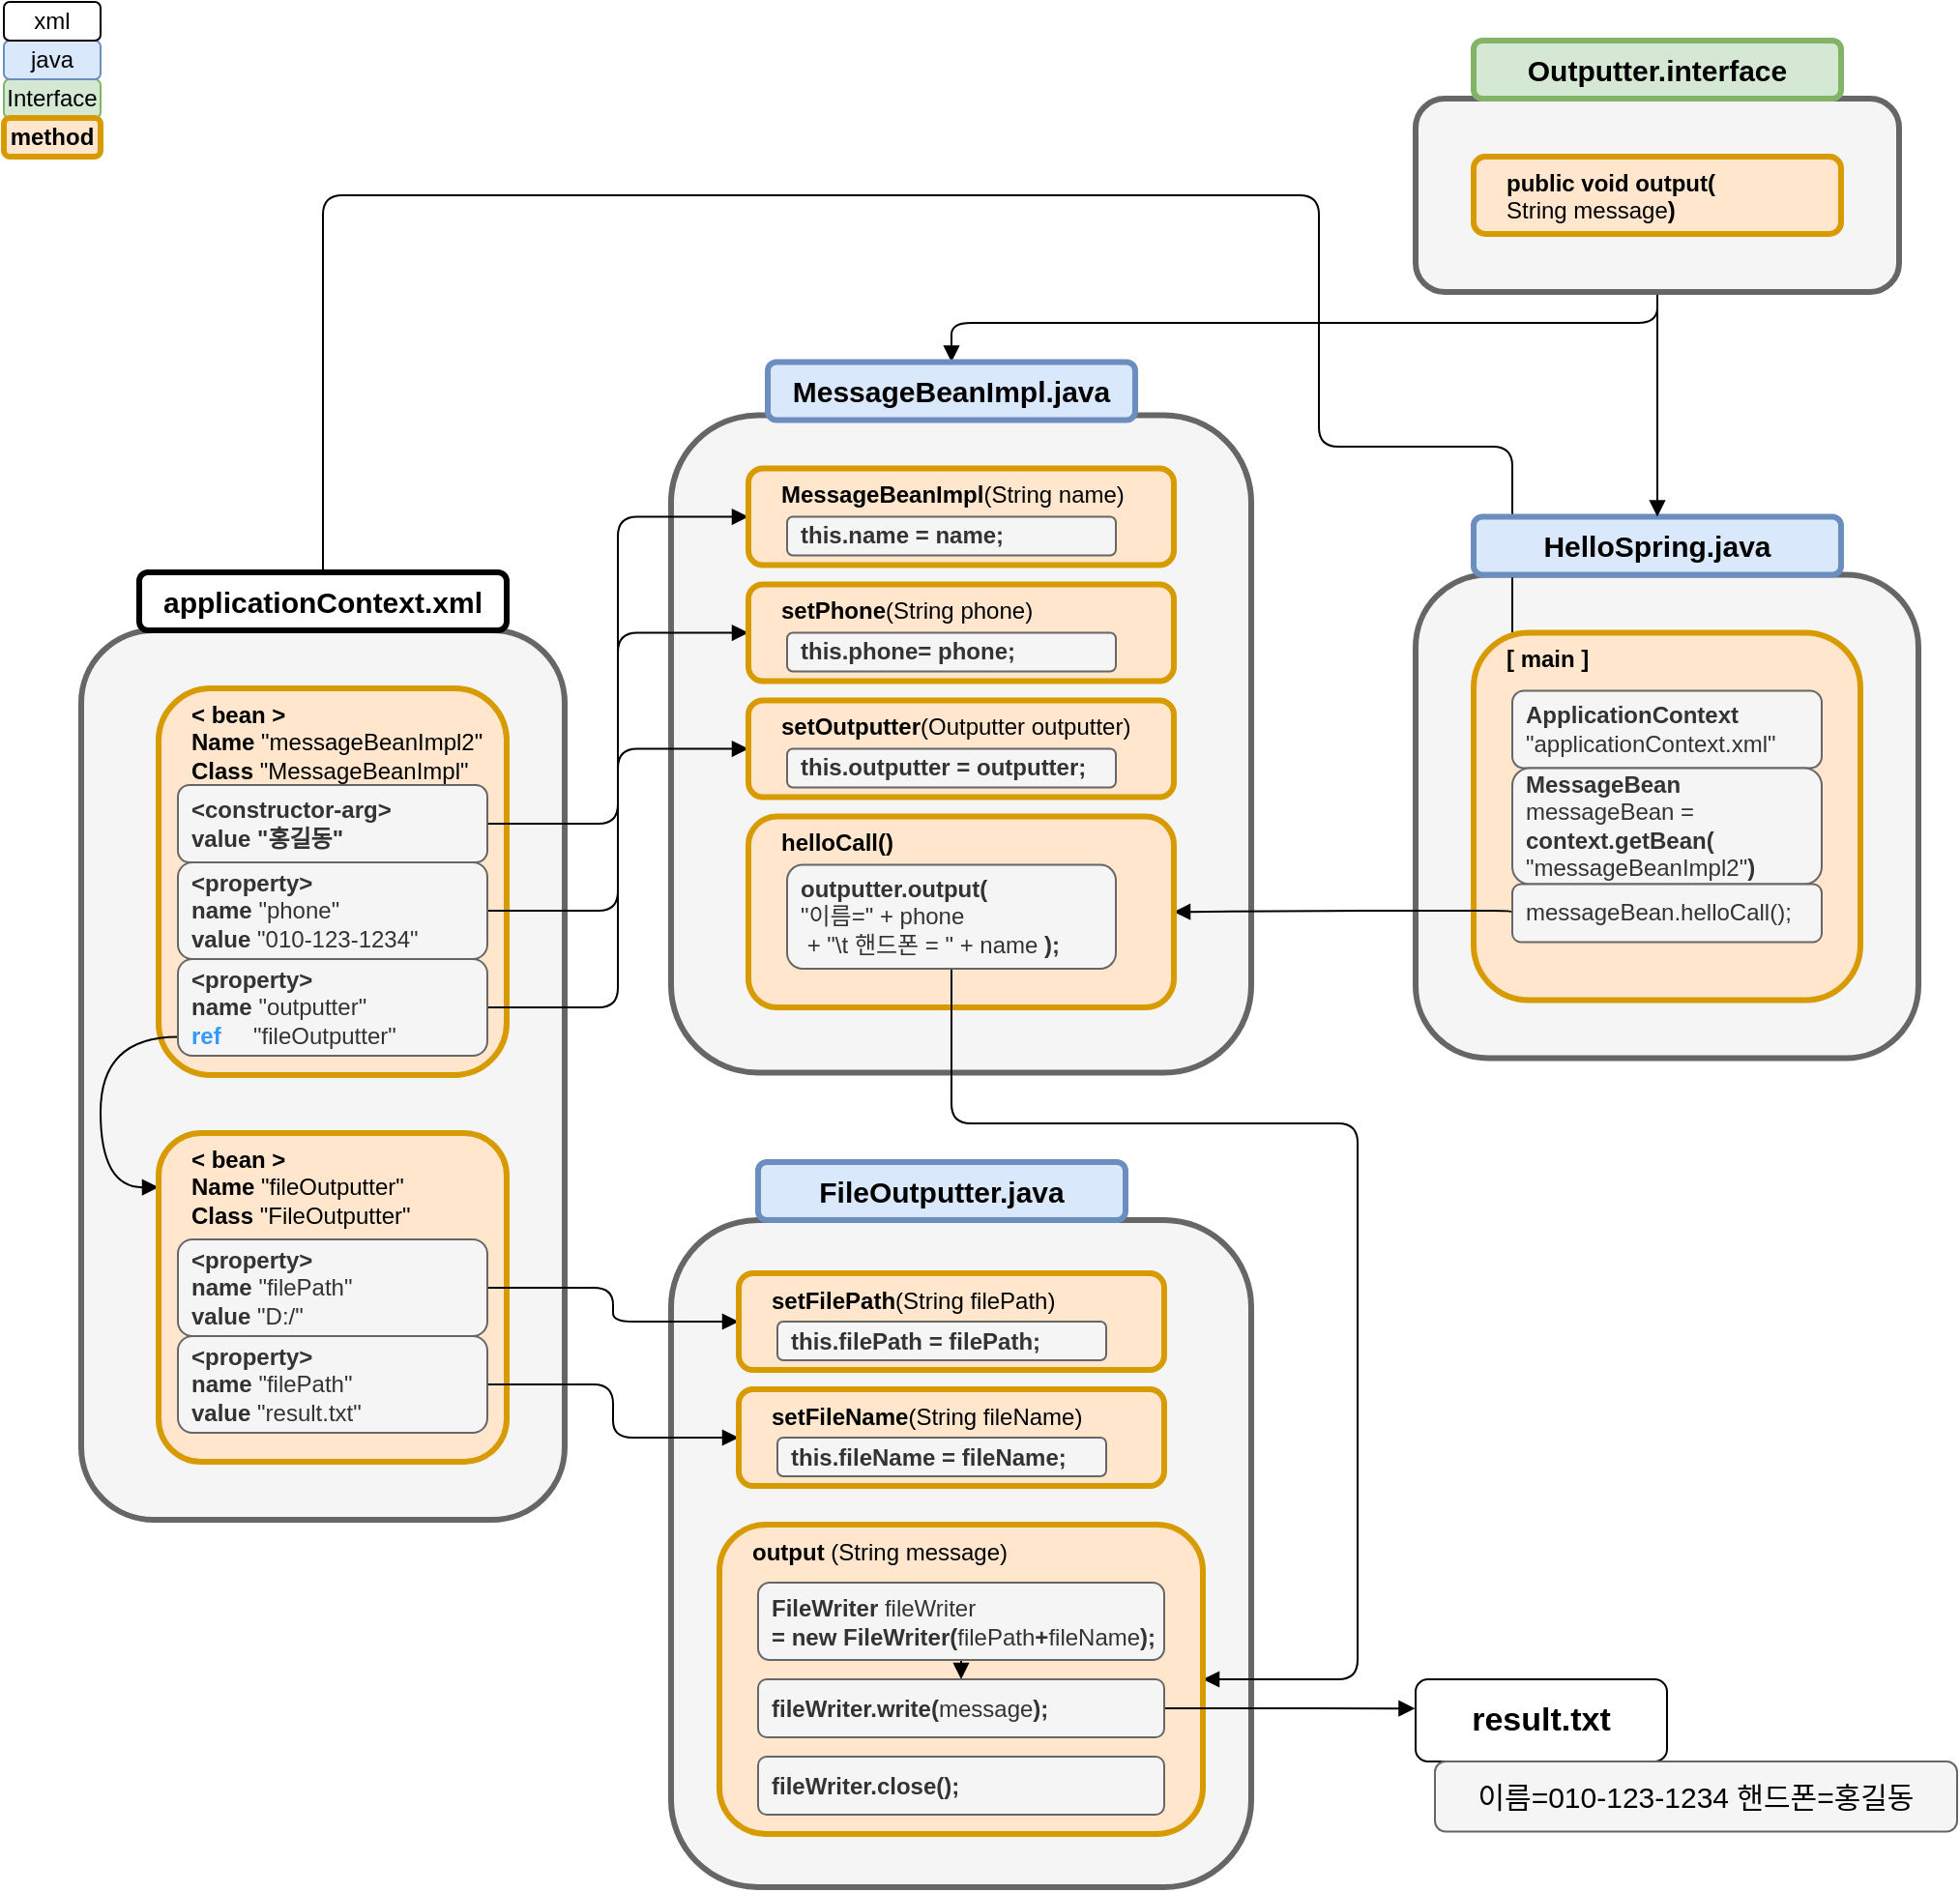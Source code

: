 <mxfile version="14.1.2" type="github">
  <diagram id="5Zijp5EhLIPOIet4tf9c" name="Page-1">
    <mxGraphModel dx="2031" dy="1089" grid="1" gridSize="10" guides="1" tooltips="1" connect="1" arrows="1" fold="1" page="1" pageScale="1" pageWidth="827" pageHeight="1169" math="0" shadow="0">
      <root>
        <mxCell id="0" />
        <mxCell id="1" parent="0" />
        <mxCell id="5XFd4NHmLhsVX-3_RDAw-69" value="" style="rounded=1;whiteSpace=wrap;html=1;strokeWidth=3;align=left;fillColor=#f5f5f5;strokeColor=#666666;fontColor=#333333;" vertex="1" parent="1">
          <mxGeometry x="355" y="630" width="300" height="345" as="geometry" />
        </mxCell>
        <mxCell id="5XFd4NHmLhsVX-3_RDAw-28" value="" style="rounded=1;whiteSpace=wrap;html=1;strokeWidth=3;align=left;fillColor=#f5f5f5;strokeColor=#666666;fontColor=#333333;" vertex="1" parent="1">
          <mxGeometry x="740" y="296.25" width="260" height="250" as="geometry" />
        </mxCell>
        <mxCell id="5XFd4NHmLhsVX-3_RDAw-54" value="" style="rounded=1;whiteSpace=wrap;html=1;strokeWidth=3;align=left;fillColor=#f5f5f5;strokeColor=#666666;fontColor=#333333;" vertex="1" parent="1">
          <mxGeometry x="355" y="213.75" width="300" height="340" as="geometry" />
        </mxCell>
        <mxCell id="5XFd4NHmLhsVX-3_RDAw-27" value="" style="rounded=1;whiteSpace=wrap;html=1;strokeWidth=3;align=left;fillColor=#f5f5f5;strokeColor=#666666;fontColor=#333333;" vertex="1" parent="1">
          <mxGeometry x="50" y="325" width="250" height="460" as="geometry" />
        </mxCell>
        <mxCell id="5XFd4NHmLhsVX-3_RDAw-3" value="Interface" style="rounded=1;whiteSpace=wrap;html=1;fillColor=#d5e8d4;strokeColor=#82b366;" vertex="1" parent="1">
          <mxGeometry x="10" y="40" width="50" height="20" as="geometry" />
        </mxCell>
        <mxCell id="5XFd4NHmLhsVX-3_RDAw-4" value="java" style="rounded=1;whiteSpace=wrap;html=1;fillColor=#dae8fc;strokeColor=#6c8ebf;" vertex="1" parent="1">
          <mxGeometry x="10" y="20" width="50" height="20" as="geometry" />
        </mxCell>
        <mxCell id="5XFd4NHmLhsVX-3_RDAw-5" value="xml" style="rounded=1;whiteSpace=wrap;html=1;" vertex="1" parent="1">
          <mxGeometry x="10" width="50" height="20" as="geometry" />
        </mxCell>
        <mxCell id="5XFd4NHmLhsVX-3_RDAw-105" style="edgeStyle=orthogonalEdgeStyle;rounded=1;jumpSize=6;orthogonalLoop=1;jettySize=auto;html=1;exitX=0.5;exitY=0;exitDx=0;exitDy=0;entryX=0;entryY=0.5;entryDx=0;entryDy=0;endArrow=block;endFill=1;" edge="1" parent="1" source="5XFd4NHmLhsVX-3_RDAw-7" target="5XFd4NHmLhsVX-3_RDAw-31">
          <mxGeometry relative="1" as="geometry">
            <Array as="points">
              <mxPoint x="175" y="100" />
              <mxPoint x="690" y="100" />
              <mxPoint x="690" y="230" />
              <mxPoint x="790" y="230" />
            </Array>
          </mxGeometry>
        </mxCell>
        <mxCell id="5XFd4NHmLhsVX-3_RDAw-7" value="&lt;b&gt;&lt;font style=&quot;font-size: 15px&quot;&gt;applicationContext.xml&lt;/font&gt;&lt;/b&gt;" style="rounded=1;whiteSpace=wrap;html=1;fontSize=12;glass=0;strokeWidth=3;shadow=0;" vertex="1" parent="1">
          <mxGeometry x="80" y="295" width="190" height="30" as="geometry" />
        </mxCell>
        <mxCell id="5XFd4NHmLhsVX-3_RDAw-9" value="&lt;div&gt;&lt;b&gt;&amp;lt; bean &amp;gt;&amp;nbsp;&lt;/b&gt;&lt;/div&gt;&lt;div&gt;&lt;b&gt;Name&lt;/b&gt; &quot;messageBeanImpl2&quot;&amp;nbsp;&lt;/div&gt;&lt;div&gt;&lt;b&gt;Class&lt;/b&gt;&amp;nbsp;&quot;MessageBeanImpl&quot;&lt;/div&gt;" style="rounded=1;whiteSpace=wrap;html=1;fontSize=12;glass=0;strokeWidth=3;shadow=0;fillColor=#ffe6cc;strokeColor=#d79b00;align=left;spacingLeft=15;labelBorderColor=none;horizontal=1;verticalAlign=top;" vertex="1" parent="1">
          <mxGeometry x="90" y="355" width="180" height="200" as="geometry" />
        </mxCell>
        <mxCell id="5XFd4NHmLhsVX-3_RDAw-99" style="edgeStyle=orthogonalEdgeStyle;rounded=1;jumpSize=6;orthogonalLoop=1;jettySize=auto;html=1;exitX=1;exitY=0.5;exitDx=0;exitDy=0;entryX=0;entryY=0.5;entryDx=0;entryDy=0;endArrow=block;endFill=1;" edge="1" parent="1" source="5XFd4NHmLhsVX-3_RDAw-10" target="5XFd4NHmLhsVX-3_RDAw-56">
          <mxGeometry relative="1" as="geometry" />
        </mxCell>
        <mxCell id="5XFd4NHmLhsVX-3_RDAw-10" value="&lt;div&gt;&lt;b&gt;&amp;lt;constructor-arg&amp;gt;&lt;/b&gt;&lt;/div&gt;&lt;b&gt;&lt;div&gt;&lt;b&gt;value &quot;홍길동&quot;&lt;/b&gt;&lt;/div&gt;&lt;/b&gt;" style="rounded=1;whiteSpace=wrap;html=1;fontSize=12;glass=0;strokeWidth=1;shadow=0;fillColor=#f5f5f5;strokeColor=#666666;fontColor=#333333;align=left;spacingTop=0;spacingLeft=5;" vertex="1" parent="1">
          <mxGeometry x="100" y="405" width="160" height="40" as="geometry" />
        </mxCell>
        <mxCell id="5XFd4NHmLhsVX-3_RDAw-98" style="edgeStyle=orthogonalEdgeStyle;jumpSize=6;orthogonalLoop=1;jettySize=auto;html=1;exitX=1;exitY=0.5;exitDx=0;exitDy=0;entryX=0;entryY=0.5;entryDx=0;entryDy=0;endArrow=block;endFill=1;rounded=1;" edge="1" parent="1" source="5XFd4NHmLhsVX-3_RDAw-11" target="5XFd4NHmLhsVX-3_RDAw-60">
          <mxGeometry relative="1" as="geometry" />
        </mxCell>
        <mxCell id="5XFd4NHmLhsVX-3_RDAw-11" value="&lt;div&gt;&lt;b&gt;&amp;lt;property&amp;gt;&lt;/b&gt;&lt;/div&gt;&lt;div&gt;&lt;b style=&quot;font-weight: bold&quot;&gt;name &lt;/b&gt;&quot;phone&quot;&lt;/div&gt;&lt;div&gt;&lt;b&gt;value &lt;/b&gt;&quot;010-123-1234&quot;&lt;/div&gt;" style="rounded=1;whiteSpace=wrap;html=1;fontSize=12;glass=0;strokeWidth=1;shadow=0;fillColor=#f5f5f5;strokeColor=#666666;fontColor=#333333;align=left;spacingTop=0;spacingLeft=5;" vertex="1" parent="1">
          <mxGeometry x="100" y="445" width="160" height="50" as="geometry" />
        </mxCell>
        <mxCell id="5XFd4NHmLhsVX-3_RDAw-26" style="edgeStyle=orthogonalEdgeStyle;curved=1;jumpSize=6;orthogonalLoop=1;jettySize=auto;html=1;exitX=-0.001;exitY=0.804;exitDx=0;exitDy=0;entryX=0;entryY=0.165;entryDx=0;entryDy=0;endArrow=block;endFill=1;entryPerimeter=0;exitPerimeter=0;" edge="1" parent="1" source="5XFd4NHmLhsVX-3_RDAw-12" target="5XFd4NHmLhsVX-3_RDAw-18">
          <mxGeometry relative="1" as="geometry">
            <Array as="points">
              <mxPoint x="60" y="535" />
              <mxPoint x="60" y="613" />
            </Array>
          </mxGeometry>
        </mxCell>
        <mxCell id="5XFd4NHmLhsVX-3_RDAw-100" style="edgeStyle=orthogonalEdgeStyle;rounded=1;jumpSize=6;orthogonalLoop=1;jettySize=auto;html=1;exitX=1;exitY=0.5;exitDx=0;exitDy=0;entryX=0;entryY=0.5;entryDx=0;entryDy=0;endArrow=block;endFill=1;" edge="1" parent="1" source="5XFd4NHmLhsVX-3_RDAw-12" target="5XFd4NHmLhsVX-3_RDAw-63">
          <mxGeometry relative="1" as="geometry" />
        </mxCell>
        <mxCell id="5XFd4NHmLhsVX-3_RDAw-12" value="&lt;div&gt;&lt;b&gt;&amp;lt;property&amp;gt;&lt;/b&gt;&lt;/div&gt;&lt;div&gt;&lt;b style=&quot;font-weight: bold&quot;&gt;name &lt;/b&gt;&quot;outputter&quot;&lt;/div&gt;&lt;div&gt;&lt;b&gt;&lt;font color=&quot;#3399ff&quot;&gt;ref&lt;/font&gt;&amp;nbsp; &amp;nbsp; &amp;nbsp;&lt;/b&gt;&quot;fileOutputter&quot;&lt;/div&gt;" style="rounded=1;whiteSpace=wrap;html=1;fontSize=12;glass=0;strokeWidth=1;shadow=0;fillColor=#f5f5f5;strokeColor=#666666;fontColor=#333333;align=left;spacingTop=0;spacingLeft=5;" vertex="1" parent="1">
          <mxGeometry x="100" y="495" width="160" height="50" as="geometry" />
        </mxCell>
        <mxCell id="5XFd4NHmLhsVX-3_RDAw-18" value="&lt;div&gt;&lt;b&gt;&amp;lt; bean &amp;gt;&amp;nbsp;&lt;/b&gt;&lt;/div&gt;&lt;div&gt;&lt;b&gt;Name&lt;/b&gt; &quot;fileOutputter&quot;&amp;nbsp;&lt;/div&gt;&lt;div&gt;&lt;b&gt;Class&lt;/b&gt;&amp;nbsp;&quot;FileOutputter&quot;&lt;/div&gt;" style="rounded=1;whiteSpace=wrap;html=1;fontSize=12;glass=0;strokeWidth=3;shadow=0;fillColor=#ffe6cc;strokeColor=#d79b00;align=left;spacingLeft=15;labelBorderColor=none;horizontal=1;verticalAlign=top;arcSize=13;" vertex="1" parent="1">
          <mxGeometry x="90" y="585" width="180" height="170" as="geometry" />
        </mxCell>
        <mxCell id="5XFd4NHmLhsVX-3_RDAw-101" style="edgeStyle=orthogonalEdgeStyle;rounded=1;jumpSize=6;orthogonalLoop=1;jettySize=auto;html=1;exitX=1;exitY=0.5;exitDx=0;exitDy=0;entryX=0;entryY=0.5;entryDx=0;entryDy=0;endArrow=block;endFill=1;" edge="1" parent="1" source="5XFd4NHmLhsVX-3_RDAw-20" target="5XFd4NHmLhsVX-3_RDAw-71">
          <mxGeometry relative="1" as="geometry" />
        </mxCell>
        <mxCell id="5XFd4NHmLhsVX-3_RDAw-20" value="&lt;div&gt;&lt;b&gt;&amp;lt;property&amp;gt;&lt;/b&gt;&lt;/div&gt;&lt;div&gt;&lt;b style=&quot;font-weight: bold&quot;&gt;name &lt;/b&gt;&quot;filePath&quot;&lt;/div&gt;&lt;div&gt;&lt;b&gt;value &lt;/b&gt;&quot;D:/&quot;&lt;/div&gt;" style="rounded=1;whiteSpace=wrap;html=1;fontSize=12;glass=0;strokeWidth=1;shadow=0;fillColor=#f5f5f5;strokeColor=#666666;fontColor=#333333;align=left;spacingTop=0;spacingLeft=5;" vertex="1" parent="1">
          <mxGeometry x="100" y="640" width="160" height="50" as="geometry" />
        </mxCell>
        <mxCell id="5XFd4NHmLhsVX-3_RDAw-102" style="edgeStyle=orthogonalEdgeStyle;rounded=1;jumpSize=6;orthogonalLoop=1;jettySize=auto;html=1;exitX=1;exitY=0.5;exitDx=0;exitDy=0;entryX=0;entryY=0.5;entryDx=0;entryDy=0;endArrow=block;endFill=1;" edge="1" parent="1" source="5XFd4NHmLhsVX-3_RDAw-21" target="5XFd4NHmLhsVX-3_RDAw-73">
          <mxGeometry relative="1" as="geometry" />
        </mxCell>
        <mxCell id="5XFd4NHmLhsVX-3_RDAw-21" value="&lt;div&gt;&lt;b&gt;&amp;lt;property&amp;gt;&lt;/b&gt;&lt;/div&gt;&lt;div&gt;&lt;b style=&quot;font-weight: bold&quot;&gt;name &lt;/b&gt;&quot;filePath&quot;&lt;/div&gt;&lt;b&gt;value&amp;nbsp;&lt;/b&gt;&lt;span&gt;&quot;result.txt&quot;&lt;/span&gt;&lt;b&gt;&lt;br&gt;&lt;/b&gt;" style="rounded=1;whiteSpace=wrap;html=1;fontSize=12;glass=0;strokeWidth=1;shadow=0;fillColor=#f5f5f5;strokeColor=#666666;fontColor=#333333;align=left;spacingTop=0;spacingLeft=5;" vertex="1" parent="1">
          <mxGeometry x="100" y="690" width="160" height="50" as="geometry" />
        </mxCell>
        <mxCell id="5XFd4NHmLhsVX-3_RDAw-29" value="&lt;b&gt;&lt;font style=&quot;font-size: 15px&quot;&gt;HelloSpring.java&lt;/font&gt;&lt;/b&gt;" style="rounded=1;whiteSpace=wrap;html=1;fontSize=12;glass=0;strokeWidth=3;shadow=0;fillColor=#dae8fc;strokeColor=#6c8ebf;" vertex="1" parent="1">
          <mxGeometry x="770" y="266.25" width="190" height="30" as="geometry" />
        </mxCell>
        <mxCell id="5XFd4NHmLhsVX-3_RDAw-30" value="&lt;div&gt;&lt;b&gt;[ main ]&amp;nbsp;&lt;/b&gt;&lt;/div&gt;&lt;div&gt;&lt;br&gt;&lt;/div&gt;&lt;div&gt;&lt;br&gt;&lt;/div&gt;" style="rounded=1;whiteSpace=wrap;html=1;fontSize=12;glass=0;strokeWidth=3;shadow=0;fillColor=#ffe6cc;strokeColor=#d79b00;align=left;spacingLeft=15;labelBorderColor=none;horizontal=1;verticalAlign=top;" vertex="1" parent="1">
          <mxGeometry x="770" y="326.25" width="200" height="190" as="geometry" />
        </mxCell>
        <mxCell id="5XFd4NHmLhsVX-3_RDAw-31" value="&lt;div&gt;&lt;b&gt;ApplicationContext&lt;/b&gt;&lt;br&gt;&lt;/div&gt;&quot;applicationContext.xml&quot;" style="rounded=1;whiteSpace=wrap;html=1;fontSize=12;glass=0;strokeWidth=1;shadow=0;fillColor=#f5f5f5;strokeColor=#666666;fontColor=#333333;align=left;spacingTop=0;spacingLeft=5;" vertex="1" parent="1">
          <mxGeometry x="790" y="356.25" width="160" height="40" as="geometry" />
        </mxCell>
        <mxCell id="5XFd4NHmLhsVX-3_RDAw-32" value="&lt;div&gt;&lt;b&gt;MessageBean&lt;/b&gt;&lt;br&gt;&lt;/div&gt;&lt;div&gt;messageBean =&amp;nbsp;&lt;br&gt;&lt;/div&gt;&lt;div&gt;&lt;b&gt;context.getBean(&lt;/b&gt;&lt;br&gt;&lt;/div&gt;&lt;div&gt;&quot;messageBeanImpl2&quot;&lt;b&gt;)&lt;/b&gt;&lt;br&gt;&lt;/div&gt;" style="rounded=1;whiteSpace=wrap;html=1;fontSize=12;glass=0;strokeWidth=1;shadow=0;fillColor=#f5f5f5;strokeColor=#666666;fontColor=#333333;align=left;spacingTop=0;spacingLeft=5;" vertex="1" parent="1">
          <mxGeometry x="790" y="396.25" width="160" height="60" as="geometry" />
        </mxCell>
        <mxCell id="5XFd4NHmLhsVX-3_RDAw-95" style="edgeStyle=orthogonalEdgeStyle;jumpSize=6;orthogonalLoop=1;jettySize=auto;html=1;exitX=0;exitY=0.5;exitDx=0;exitDy=0;entryX=1;entryY=0.5;entryDx=0;entryDy=0;endArrow=block;endFill=1;rounded=1;" edge="1" parent="1" source="5XFd4NHmLhsVX-3_RDAw-34" target="5XFd4NHmLhsVX-3_RDAw-65">
          <mxGeometry relative="1" as="geometry">
            <Array as="points">
              <mxPoint x="790" y="470" />
              <mxPoint x="703" y="470" />
            </Array>
          </mxGeometry>
        </mxCell>
        <mxCell id="5XFd4NHmLhsVX-3_RDAw-34" value="messageBean.helloCall();" style="rounded=1;whiteSpace=wrap;html=1;fontSize=12;glass=0;strokeWidth=1;shadow=0;fillColor=#f5f5f5;strokeColor=#666666;fontColor=#333333;align=left;spacingTop=0;spacingLeft=5;" vertex="1" parent="1">
          <mxGeometry x="790" y="456.25" width="160" height="30" as="geometry" />
        </mxCell>
        <mxCell id="5XFd4NHmLhsVX-3_RDAw-82" style="edgeStyle=orthogonalEdgeStyle;jumpSize=6;orthogonalLoop=1;jettySize=auto;html=1;exitX=0.5;exitY=1;exitDx=0;exitDy=0;entryX=0.5;entryY=0;entryDx=0;entryDy=0;endArrow=block;endFill=1;strokeColor=none;curved=1;" edge="1" parent="1" source="5XFd4NHmLhsVX-3_RDAw-39" target="5XFd4NHmLhsVX-3_RDAw-70">
          <mxGeometry relative="1" as="geometry" />
        </mxCell>
        <mxCell id="5XFd4NHmLhsVX-3_RDAw-96" style="edgeStyle=orthogonalEdgeStyle;curved=1;jumpSize=6;orthogonalLoop=1;jettySize=auto;html=1;exitX=0.5;exitY=1;exitDx=0;exitDy=0;entryX=0.5;entryY=0;entryDx=0;entryDy=0;endArrow=block;endFill=1;" edge="1" parent="1" source="5XFd4NHmLhsVX-3_RDAw-39" target="5XFd4NHmLhsVX-3_RDAw-29">
          <mxGeometry relative="1" as="geometry" />
        </mxCell>
        <mxCell id="5XFd4NHmLhsVX-3_RDAw-106" style="edgeStyle=orthogonalEdgeStyle;rounded=1;jumpSize=6;orthogonalLoop=1;jettySize=auto;html=1;exitX=0.5;exitY=1;exitDx=0;exitDy=0;entryX=0.5;entryY=0;entryDx=0;entryDy=0;endArrow=block;endFill=1;" edge="1" parent="1" source="5XFd4NHmLhsVX-3_RDAw-39" target="5XFd4NHmLhsVX-3_RDAw-55">
          <mxGeometry relative="1" as="geometry">
            <Array as="points">
              <mxPoint x="865" y="166" />
              <mxPoint x="500" y="166" />
            </Array>
          </mxGeometry>
        </mxCell>
        <mxCell id="5XFd4NHmLhsVX-3_RDAw-39" value="" style="rounded=1;whiteSpace=wrap;html=1;strokeWidth=3;align=left;fillColor=#f5f5f5;strokeColor=#666666;fontColor=#333333;" vertex="1" parent="1">
          <mxGeometry x="740" y="50" width="250" height="100" as="geometry" />
        </mxCell>
        <mxCell id="5XFd4NHmLhsVX-3_RDAw-40" value="&lt;span style=&quot;font-size: 15px&quot;&gt;&lt;b&gt;Outputter.&lt;/b&gt;&lt;/span&gt;&lt;b style=&quot;font-size: 15px&quot;&gt;interface&lt;/b&gt;" style="rounded=1;whiteSpace=wrap;html=1;fontSize=12;glass=0;strokeWidth=3;shadow=0;fillColor=#d5e8d4;strokeColor=#82b366;" vertex="1" parent="1">
          <mxGeometry x="770" y="20" width="190" height="30" as="geometry" />
        </mxCell>
        <mxCell id="5XFd4NHmLhsVX-3_RDAw-41" value="&lt;div&gt;&lt;b&gt;public void output(&lt;/b&gt;&lt;/div&gt;&lt;div&gt;String message&lt;b&gt;)&lt;/b&gt;&lt;br&gt;&lt;/div&gt;" style="rounded=1;whiteSpace=wrap;html=1;fontSize=12;glass=0;strokeWidth=3;shadow=0;fillColor=#ffe6cc;strokeColor=#d79b00;align=left;spacingLeft=15;labelBorderColor=none;horizontal=1;verticalAlign=top;" vertex="1" parent="1">
          <mxGeometry x="770" y="80" width="190" height="40" as="geometry" />
        </mxCell>
        <mxCell id="5XFd4NHmLhsVX-3_RDAw-55" value="&lt;font&gt;&lt;span style=&quot;font-size: 15px&quot;&gt;&lt;b&gt;MessageBeanImpl.java&lt;/b&gt;&lt;/span&gt;&lt;/font&gt;" style="rounded=1;whiteSpace=wrap;html=1;fontSize=12;glass=0;strokeWidth=3;shadow=0;fillColor=#dae8fc;strokeColor=#6c8ebf;" vertex="1" parent="1">
          <mxGeometry x="405" y="186.25" width="190" height="30" as="geometry" />
        </mxCell>
        <mxCell id="5XFd4NHmLhsVX-3_RDAw-56" value="&lt;div&gt;&lt;b&gt;MessageBeanImpl&lt;/b&gt;(String name)&lt;/div&gt;&lt;br&gt;&lt;div&gt;&lt;br&gt;&lt;/div&gt;" style="rounded=1;whiteSpace=wrap;html=1;fontSize=12;glass=0;strokeWidth=3;shadow=0;fillColor=#ffe6cc;strokeColor=#d79b00;align=left;spacingLeft=15;labelBorderColor=none;horizontal=1;verticalAlign=top;" vertex="1" parent="1">
          <mxGeometry x="395" y="241.25" width="220" height="50" as="geometry" />
        </mxCell>
        <mxCell id="5XFd4NHmLhsVX-3_RDAw-57" value="&lt;b&gt;this.name = name;&lt;/b&gt;&lt;div&gt;&lt;/div&gt;" style="rounded=1;whiteSpace=wrap;html=1;fontSize=12;glass=0;strokeWidth=1;shadow=0;fillColor=#f5f5f5;strokeColor=#666666;fontColor=#333333;align=left;spacingTop=0;spacingLeft=5;" vertex="1" parent="1">
          <mxGeometry x="415" y="266.25" width="170" height="20" as="geometry" />
        </mxCell>
        <mxCell id="5XFd4NHmLhsVX-3_RDAw-60" value="&lt;b&gt;setPhone&lt;/b&gt;&lt;span&gt;(String phone)&lt;/span&gt;&lt;b&gt;&lt;br&gt;&lt;/b&gt;&lt;br&gt;&lt;div&gt;&lt;br&gt;&lt;/div&gt;" style="rounded=1;whiteSpace=wrap;html=1;fontSize=12;glass=0;strokeWidth=3;shadow=0;fillColor=#ffe6cc;strokeColor=#d79b00;align=left;spacingLeft=15;labelBorderColor=none;horizontal=1;verticalAlign=top;" vertex="1" parent="1">
          <mxGeometry x="395" y="301.25" width="220" height="50" as="geometry" />
        </mxCell>
        <mxCell id="5XFd4NHmLhsVX-3_RDAw-61" value="&lt;b&gt;this.phone= phone;&lt;/b&gt;&lt;div&gt;&lt;/div&gt;" style="rounded=1;whiteSpace=wrap;html=1;fontSize=12;glass=0;strokeWidth=1;shadow=0;fillColor=#f5f5f5;strokeColor=#666666;fontColor=#333333;align=left;spacingTop=0;spacingLeft=5;" vertex="1" parent="1">
          <mxGeometry x="415" y="326.25" width="170" height="20" as="geometry" />
        </mxCell>
        <mxCell id="5XFd4NHmLhsVX-3_RDAw-63" value="&lt;span&gt;&lt;b&gt;setOutputter&lt;/b&gt;&lt;/span&gt;(Outputter outputter)&lt;br&gt;&lt;br&gt;&lt;div&gt;&lt;br&gt;&lt;/div&gt;" style="rounded=1;whiteSpace=wrap;html=1;fontSize=12;glass=0;strokeWidth=3;shadow=0;fillColor=#ffe6cc;strokeColor=#d79b00;align=left;spacingLeft=15;labelBorderColor=none;horizontal=1;verticalAlign=top;" vertex="1" parent="1">
          <mxGeometry x="395" y="361.25" width="220" height="50" as="geometry" />
        </mxCell>
        <mxCell id="5XFd4NHmLhsVX-3_RDAw-64" value="&lt;b&gt;this.outputter = outputter;&lt;/b&gt;&lt;br&gt;&lt;div&gt;&lt;/div&gt;" style="rounded=1;whiteSpace=wrap;html=1;fontSize=12;glass=0;strokeWidth=1;shadow=0;fillColor=#f5f5f5;strokeColor=#666666;fontColor=#333333;align=left;spacingTop=0;spacingLeft=5;" vertex="1" parent="1">
          <mxGeometry x="415" y="386.25" width="170" height="20" as="geometry" />
        </mxCell>
        <mxCell id="5XFd4NHmLhsVX-3_RDAw-65" value="&lt;b&gt;helloCall()&lt;/b&gt;&lt;br&gt;&lt;br&gt;&lt;div&gt;&lt;br&gt;&lt;/div&gt;" style="rounded=1;whiteSpace=wrap;html=1;fontSize=12;glass=0;strokeWidth=3;shadow=0;fillColor=#ffe6cc;strokeColor=#d79b00;align=left;spacingLeft=15;labelBorderColor=none;horizontal=1;verticalAlign=top;" vertex="1" parent="1">
          <mxGeometry x="395" y="421.25" width="220" height="98.75" as="geometry" />
        </mxCell>
        <mxCell id="5XFd4NHmLhsVX-3_RDAw-103" style="edgeStyle=orthogonalEdgeStyle;rounded=1;jumpSize=6;orthogonalLoop=1;jettySize=auto;html=1;exitX=0.5;exitY=1;exitDx=0;exitDy=0;entryX=1;entryY=0.5;entryDx=0;entryDy=0;endArrow=block;endFill=1;" edge="1" parent="1" source="5XFd4NHmLhsVX-3_RDAw-66" target="5XFd4NHmLhsVX-3_RDAw-77">
          <mxGeometry relative="1" as="geometry">
            <Array as="points">
              <mxPoint x="500" y="580" />
              <mxPoint x="710" y="580" />
              <mxPoint x="710" y="868" />
            </Array>
          </mxGeometry>
        </mxCell>
        <mxCell id="5XFd4NHmLhsVX-3_RDAw-66" value="&lt;b&gt;outputter.output(&lt;br&gt;&lt;/b&gt;&quot;이름=&quot; + phone&lt;br&gt;&amp;nbsp;+ &quot;\t 핸드폰 = &quot; + name&amp;nbsp;&lt;b&gt;);&lt;/b&gt;&lt;br&gt;&lt;div&gt;&lt;/div&gt;" style="rounded=1;whiteSpace=wrap;html=1;fontSize=12;glass=0;strokeWidth=1;shadow=0;fillColor=#f5f5f5;strokeColor=#666666;fontColor=#333333;align=left;spacingTop=0;spacingLeft=5;" vertex="1" parent="1">
          <mxGeometry x="415" y="446.25" width="170" height="53.75" as="geometry" />
        </mxCell>
        <mxCell id="5XFd4NHmLhsVX-3_RDAw-67" value="&lt;b&gt;method&lt;/b&gt;" style="rounded=1;whiteSpace=wrap;html=1;fontSize=12;glass=0;strokeWidth=3;shadow=0;fillColor=#ffe6cc;strokeColor=#d79b00;align=center;spacingLeft=0;labelBorderColor=none;horizontal=1;verticalAlign=middle;spacing=0;" vertex="1" parent="1">
          <mxGeometry x="10" y="60" width="50" height="20" as="geometry" />
        </mxCell>
        <mxCell id="5XFd4NHmLhsVX-3_RDAw-70" value="&lt;font&gt;&lt;span style=&quot;font-size: 15px&quot;&gt;&lt;b&gt;FileOutputter&lt;/b&gt;&lt;/span&gt;&lt;b style=&quot;font-size: 15px&quot;&gt;.java&lt;/b&gt;&lt;/font&gt;" style="rounded=1;whiteSpace=wrap;html=1;fontSize=12;glass=0;strokeWidth=3;shadow=0;fillColor=#dae8fc;strokeColor=#6c8ebf;" vertex="1" parent="1">
          <mxGeometry x="400" y="600" width="190" height="30" as="geometry" />
        </mxCell>
        <mxCell id="5XFd4NHmLhsVX-3_RDAw-71" value="&lt;div&gt;&lt;b&gt;setFilePath&lt;/b&gt;(String filePath)&lt;/div&gt;&lt;br&gt;&lt;div&gt;&lt;br&gt;&lt;/div&gt;" style="rounded=1;whiteSpace=wrap;html=1;fontSize=12;glass=0;strokeWidth=3;shadow=0;fillColor=#ffe6cc;strokeColor=#d79b00;align=left;spacingLeft=15;labelBorderColor=none;horizontal=1;verticalAlign=top;" vertex="1" parent="1">
          <mxGeometry x="390" y="657.5" width="220" height="50" as="geometry" />
        </mxCell>
        <mxCell id="5XFd4NHmLhsVX-3_RDAw-72" value="&lt;b&gt;this.filePath = filePath;&lt;/b&gt;&lt;br&gt;&lt;div&gt;&lt;/div&gt;" style="rounded=1;whiteSpace=wrap;html=1;fontSize=12;glass=0;strokeWidth=1;shadow=0;fillColor=#f5f5f5;strokeColor=#666666;fontColor=#333333;align=left;spacingTop=0;spacingLeft=5;" vertex="1" parent="1">
          <mxGeometry x="410" y="682.5" width="170" height="20" as="geometry" />
        </mxCell>
        <mxCell id="5XFd4NHmLhsVX-3_RDAw-73" value="&lt;span&gt;&lt;b&gt;setFileName&lt;/b&gt;(String fileName)&lt;/span&gt;&lt;b&gt;&lt;br&gt;&lt;/b&gt;&lt;br&gt;&lt;div&gt;&lt;br&gt;&lt;/div&gt;" style="rounded=1;whiteSpace=wrap;html=1;fontSize=12;glass=0;strokeWidth=3;shadow=0;fillColor=#ffe6cc;strokeColor=#d79b00;align=left;spacingLeft=15;labelBorderColor=none;horizontal=1;verticalAlign=top;" vertex="1" parent="1">
          <mxGeometry x="390" y="717.5" width="220" height="50" as="geometry" />
        </mxCell>
        <mxCell id="5XFd4NHmLhsVX-3_RDAw-74" value="&lt;b&gt;this.fileName = fileName;&lt;/b&gt;&lt;br&gt;&lt;div&gt;&lt;/div&gt;" style="rounded=1;whiteSpace=wrap;html=1;fontSize=12;glass=0;strokeWidth=1;shadow=0;fillColor=#f5f5f5;strokeColor=#666666;fontColor=#333333;align=left;spacingTop=0;spacingLeft=5;" vertex="1" parent="1">
          <mxGeometry x="410" y="742.5" width="170" height="20" as="geometry" />
        </mxCell>
        <mxCell id="5XFd4NHmLhsVX-3_RDAw-77" value="&lt;b&gt;output&amp;nbsp;&lt;/b&gt;(String message)" style="rounded=1;whiteSpace=wrap;html=1;fontSize=12;glass=0;strokeWidth=3;shadow=0;fillColor=#ffe6cc;strokeColor=#d79b00;align=left;spacingLeft=15;labelBorderColor=none;horizontal=1;verticalAlign=top;" vertex="1" parent="1">
          <mxGeometry x="380" y="787.5" width="250" height="160" as="geometry" />
        </mxCell>
        <mxCell id="5XFd4NHmLhsVX-3_RDAw-121" style="edgeStyle=orthogonalEdgeStyle;rounded=1;jumpSize=6;orthogonalLoop=1;jettySize=auto;html=1;exitX=0.5;exitY=1;exitDx=0;exitDy=0;entryX=0.5;entryY=0;entryDx=0;entryDy=0;endArrow=block;endFill=1;fontSize=19;" edge="1" parent="1" source="5XFd4NHmLhsVX-3_RDAw-78" target="5XFd4NHmLhsVX-3_RDAw-79">
          <mxGeometry relative="1" as="geometry" />
        </mxCell>
        <mxCell id="5XFd4NHmLhsVX-3_RDAw-78" value="&lt;b&gt;FileWriter &lt;/b&gt;fileWriter &lt;br&gt;&lt;b&gt;= new FileWriter(&lt;/b&gt;filePath&lt;b&gt;+&lt;/b&gt;fileName&lt;b&gt;);&lt;/b&gt;&lt;br&gt;&lt;div&gt;&lt;/div&gt;" style="rounded=1;whiteSpace=wrap;html=1;fontSize=12;glass=0;strokeWidth=1;shadow=0;fillColor=#f5f5f5;strokeColor=#666666;fontColor=#333333;align=left;spacingTop=0;spacingLeft=5;" vertex="1" parent="1">
          <mxGeometry x="400" y="817.5" width="210" height="40" as="geometry" />
        </mxCell>
        <mxCell id="5XFd4NHmLhsVX-3_RDAw-127" style="edgeStyle=orthogonalEdgeStyle;rounded=1;jumpSize=6;orthogonalLoop=1;jettySize=auto;html=1;exitX=1;exitY=0.5;exitDx=0;exitDy=0;entryX=-0.002;entryY=0.355;entryDx=0;entryDy=0;entryPerimeter=0;endArrow=block;endFill=1;fontSize=19;" edge="1" parent="1" source="5XFd4NHmLhsVX-3_RDAw-79" target="5XFd4NHmLhsVX-3_RDAw-122">
          <mxGeometry relative="1" as="geometry" />
        </mxCell>
        <mxCell id="5XFd4NHmLhsVX-3_RDAw-79" value="&lt;b&gt;fileWriter.write(&lt;/b&gt;message&lt;b&gt;);&lt;/b&gt;&lt;br&gt;&lt;div&gt;&lt;/div&gt;" style="rounded=1;whiteSpace=wrap;html=1;fontSize=12;glass=0;strokeWidth=1;shadow=0;fillColor=#f5f5f5;strokeColor=#666666;fontColor=#333333;align=left;spacingTop=0;spacingLeft=5;" vertex="1" parent="1">
          <mxGeometry x="400" y="867.5" width="210" height="30" as="geometry" />
        </mxCell>
        <mxCell id="5XFd4NHmLhsVX-3_RDAw-80" value="&lt;b&gt;fileWriter.close();&lt;/b&gt;&lt;br&gt;&lt;div&gt;&lt;/div&gt;" style="rounded=1;whiteSpace=wrap;html=1;fontSize=12;glass=0;strokeWidth=1;shadow=0;fillColor=#f5f5f5;strokeColor=#666666;fontColor=#333333;align=left;spacingTop=0;spacingLeft=5;" vertex="1" parent="1">
          <mxGeometry x="400" y="907.5" width="210" height="30" as="geometry" />
        </mxCell>
        <mxCell id="5XFd4NHmLhsVX-3_RDAw-122" value="&lt;b&gt;&lt;font style=&quot;font-size: 17px&quot;&gt;result.txt&lt;/font&gt;&lt;/b&gt;" style="rounded=1;whiteSpace=wrap;html=1;" vertex="1" parent="1">
          <mxGeometry x="740" y="867.5" width="130" height="42.5" as="geometry" />
        </mxCell>
        <mxCell id="5XFd4NHmLhsVX-3_RDAw-126" value="&lt;span style=&quot;color: rgb(0 , 0 , 0) ; font-family: &amp;#34;helvetica&amp;#34; ; text-align: left&quot;&gt;&lt;font style=&quot;font-size: 15px&quot;&gt;이름=010-123-1234	핸드폰=홍길동&lt;/font&gt;&lt;/span&gt;" style="rounded=1;whiteSpace=wrap;html=1;fillColor=#f5f5f5;strokeColor=#666666;fontColor=#333333;" vertex="1" parent="1">
          <mxGeometry x="750" y="910" width="270" height="36.25" as="geometry" />
        </mxCell>
      </root>
    </mxGraphModel>
  </diagram>
</mxfile>

